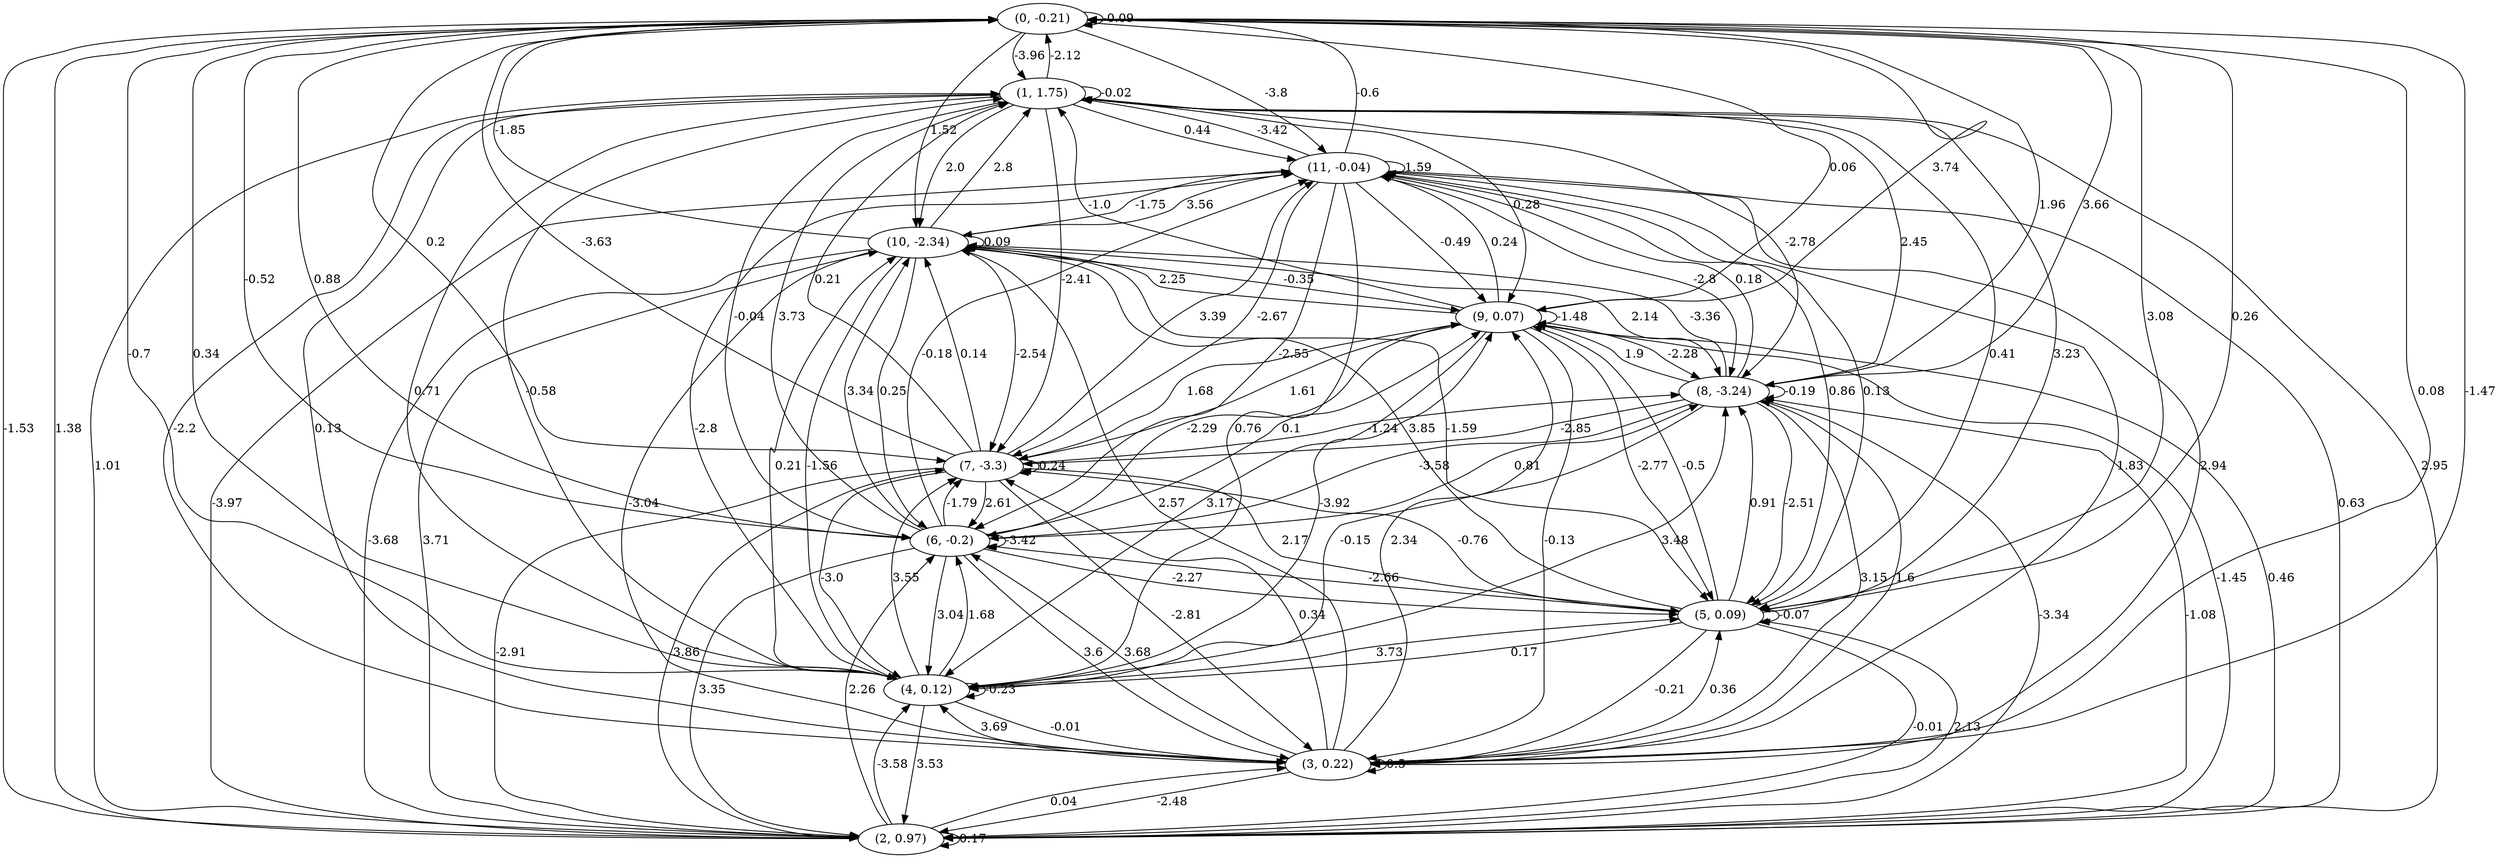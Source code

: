 digraph {
    0 [ label = "(0, -0.21)" ]
    1 [ label = "(1, 1.75)" ]
    2 [ label = "(2, 0.97)" ]
    3 [ label = "(3, 0.22)" ]
    4 [ label = "(4, 0.12)" ]
    5 [ label = "(5, 0.09)" ]
    6 [ label = "(6, -0.2)" ]
    7 [ label = "(7, -3.3)" ]
    8 [ label = "(8, -3.24)" ]
    9 [ label = "(9, 0.07)" ]
    10 [ label = "(10, -2.34)" ]
    11 [ label = "(11, -0.04)" ]
    0 -> 0 [ label = "-0.09" ]
    1 -> 1 [ label = "-0.02" ]
    2 -> 2 [ label = "0.17" ]
    3 -> 3 [ label = "0.5" ]
    4 -> 4 [ label = "-0.23" ]
    5 -> 5 [ label = "-0.07" ]
    6 -> 6 [ label = "-3.42" ]
    7 -> 7 [ label = "0.24" ]
    8 -> 8 [ label = "-0.19" ]
    9 -> 9 [ label = "-1.48" ]
    10 -> 10 [ label = "0.09" ]
    11 -> 11 [ label = "1.59" ]
    1 -> 0 [ label = "-2.12" ]
    2 -> 0 [ label = "1.38" ]
    3 -> 0 [ label = "-1.47" ]
    4 -> 0 [ label = "0.34" ]
    5 -> 0 [ label = "0.26" ]
    6 -> 0 [ label = "0.88" ]
    7 -> 0 [ label = "-3.63" ]
    8 -> 0 [ label = "3.66" ]
    9 -> 0 [ label = "3.74" ]
    10 -> 0 [ label = "-1.85" ]
    11 -> 0 [ label = "-0.6" ]
    0 -> 1 [ label = "-3.96" ]
    2 -> 1 [ label = "1.01" ]
    3 -> 1 [ label = "0.13" ]
    4 -> 1 [ label = "-0.58" ]
    5 -> 1 [ label = "3.23" ]
    6 -> 1 [ label = "3.73" ]
    7 -> 1 [ label = "0.21" ]
    8 -> 1 [ label = "2.45" ]
    9 -> 1 [ label = "-1.0" ]
    10 -> 1 [ label = "2.8" ]
    11 -> 1 [ label = "-3.42" ]
    0 -> 2 [ label = "-1.53" ]
    1 -> 2 [ label = "2.95" ]
    3 -> 2 [ label = "-2.48" ]
    4 -> 2 [ label = "3.53" ]
    5 -> 2 [ label = "-0.01" ]
    6 -> 2 [ label = "3.35" ]
    7 -> 2 [ label = "-2.91" ]
    8 -> 2 [ label = "-3.34" ]
    9 -> 2 [ label = "-1.45" ]
    10 -> 2 [ label = "-3.68" ]
    11 -> 2 [ label = "0.63" ]
    0 -> 3 [ label = "0.08" ]
    1 -> 3 [ label = "-2.2" ]
    2 -> 3 [ label = "0.04" ]
    4 -> 3 [ label = "-0.01" ]
    5 -> 3 [ label = "-0.21" ]
    6 -> 3 [ label = "3.6" ]
    7 -> 3 [ label = "-2.81" ]
    8 -> 3 [ label = "3.15" ]
    9 -> 3 [ label = "-0.13" ]
    10 -> 3 [ label = "-3.04" ]
    11 -> 3 [ label = "2.94" ]
    0 -> 4 [ label = "-0.7" ]
    1 -> 4 [ label = "0.71" ]
    2 -> 4 [ label = "-3.58" ]
    3 -> 4 [ label = "3.69" ]
    5 -> 4 [ label = "0.17" ]
    6 -> 4 [ label = "3.04" ]
    7 -> 4 [ label = "-3.0" ]
    8 -> 4 [ label = "-0.15" ]
    9 -> 4 [ label = "3.17" ]
    10 -> 4 [ label = "-1.56" ]
    11 -> 4 [ label = "0.76" ]
    0 -> 5 [ label = "3.08" ]
    1 -> 5 [ label = "0.41" ]
    2 -> 5 [ label = "2.13" ]
    3 -> 5 [ label = "0.36" ]
    4 -> 5 [ label = "3.73" ]
    6 -> 5 [ label = "-2.27" ]
    7 -> 5 [ label = "2.17" ]
    8 -> 5 [ label = "-2.51" ]
    9 -> 5 [ label = "-2.77" ]
    10 -> 5 [ label = "-1.59" ]
    11 -> 5 [ label = "0.86" ]
    0 -> 6 [ label = "-0.52" ]
    1 -> 6 [ label = "-0.04" ]
    2 -> 6 [ label = "2.26" ]
    3 -> 6 [ label = "3.68" ]
    4 -> 6 [ label = "1.68" ]
    5 -> 6 [ label = "-2.66" ]
    7 -> 6 [ label = "2.61" ]
    8 -> 6 [ label = "-3.58" ]
    9 -> 6 [ label = "-2.29" ]
    10 -> 6 [ label = "0.25" ]
    11 -> 6 [ label = "-2.55" ]
    0 -> 7 [ label = "0.2" ]
    1 -> 7 [ label = "-2.41" ]
    2 -> 7 [ label = "3.86" ]
    3 -> 7 [ label = "0.34" ]
    4 -> 7 [ label = "3.55" ]
    5 -> 7 [ label = "-0.76" ]
    6 -> 7 [ label = "-1.79" ]
    8 -> 7 [ label = "-2.85" ]
    9 -> 7 [ label = "1.61" ]
    10 -> 7 [ label = "-2.54" ]
    11 -> 7 [ label = "-2.67" ]
    0 -> 8 [ label = "1.96" ]
    1 -> 8 [ label = "-2.78" ]
    2 -> 8 [ label = "-1.08" ]
    3 -> 8 [ label = "1.6" ]
    4 -> 8 [ label = "3.48" ]
    5 -> 8 [ label = "0.91" ]
    6 -> 8 [ label = "0.81" ]
    7 -> 8 [ label = "-1.24" ]
    9 -> 8 [ label = "-2.28" ]
    10 -> 8 [ label = "2.14" ]
    11 -> 8 [ label = "-2.8" ]
    0 -> 9 [ label = "0.06" ]
    1 -> 9 [ label = "0.28" ]
    2 -> 9 [ label = "0.46" ]
    3 -> 9 [ label = "2.34" ]
    4 -> 9 [ label = "-3.92" ]
    5 -> 9 [ label = "-0.5" ]
    6 -> 9 [ label = "0.1" ]
    7 -> 9 [ label = "1.68" ]
    8 -> 9 [ label = "1.9" ]
    10 -> 9 [ label = "-0.35" ]
    11 -> 9 [ label = "-0.49" ]
    0 -> 10 [ label = "1.52" ]
    1 -> 10 [ label = "2.0" ]
    2 -> 10 [ label = "3.71" ]
    3 -> 10 [ label = "2.57" ]
    4 -> 10 [ label = "0.21" ]
    5 -> 10 [ label = "3.85" ]
    6 -> 10 [ label = "3.34" ]
    7 -> 10 [ label = "0.14" ]
    8 -> 10 [ label = "-3.36" ]
    9 -> 10 [ label = "2.25" ]
    11 -> 10 [ label = "-1.75" ]
    0 -> 11 [ label = "-3.8" ]
    1 -> 11 [ label = "0.44" ]
    2 -> 11 [ label = "-3.97" ]
    3 -> 11 [ label = "1.83" ]
    4 -> 11 [ label = "-2.8" ]
    5 -> 11 [ label = "0.13" ]
    6 -> 11 [ label = "-0.18" ]
    7 -> 11 [ label = "3.39" ]
    8 -> 11 [ label = "0.18" ]
    9 -> 11 [ label = "0.24" ]
    10 -> 11 [ label = "3.56" ]
}


